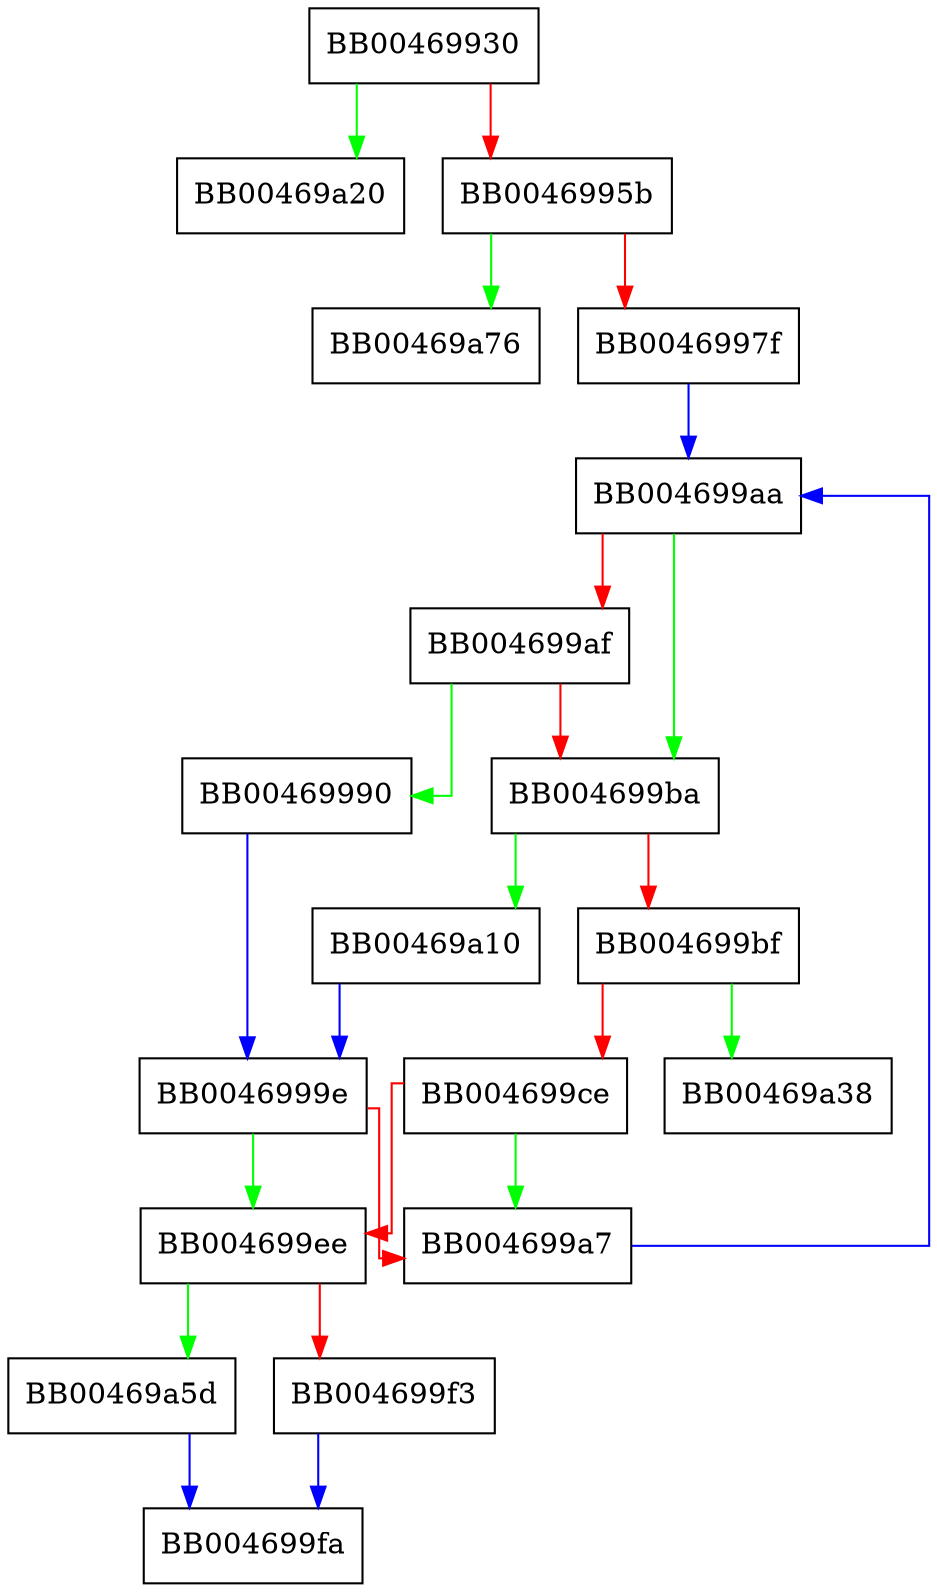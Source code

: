 digraph next_protos_parse {
  node [shape="box"];
  graph [splines=ortho];
  BB00469930 -> BB00469a20 [color="green"];
  BB00469930 -> BB0046995b [color="red"];
  BB0046995b -> BB00469a76 [color="green"];
  BB0046995b -> BB0046997f [color="red"];
  BB0046997f -> BB004699aa [color="blue"];
  BB00469990 -> BB0046999e [color="blue"];
  BB0046999e -> BB004699ee [color="green"];
  BB0046999e -> BB004699a7 [color="red"];
  BB004699a7 -> BB004699aa [color="blue"];
  BB004699aa -> BB004699ba [color="green"];
  BB004699aa -> BB004699af [color="red"];
  BB004699af -> BB00469990 [color="green"];
  BB004699af -> BB004699ba [color="red"];
  BB004699ba -> BB00469a10 [color="green"];
  BB004699ba -> BB004699bf [color="red"];
  BB004699bf -> BB00469a38 [color="green"];
  BB004699bf -> BB004699ce [color="red"];
  BB004699ce -> BB004699a7 [color="green"];
  BB004699ce -> BB004699ee [color="red"];
  BB004699ee -> BB00469a5d [color="green"];
  BB004699ee -> BB004699f3 [color="red"];
  BB004699f3 -> BB004699fa [color="blue"];
  BB00469a10 -> BB0046999e [color="blue"];
  BB00469a5d -> BB004699fa [color="blue"];
}